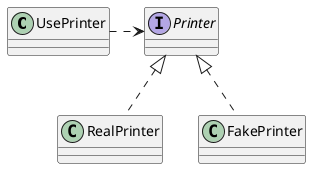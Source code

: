 @startuml
class UsePrinter
interface Printer
class RealPrinter
class FakePrinter

UsePrinter .> Printer
Printer <|.. RealPrinter
Printer <|.. FakePrinter
@enduml
